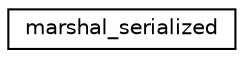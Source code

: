 digraph G
{
  edge [fontname="Helvetica",fontsize="10",labelfontname="Helvetica",labelfontsize="10"];
  node [fontname="Helvetica",fontsize="10",shape=record];
  rankdir="LR";
  Node1 [label="marshal_serialized",height=0.2,width=0.4,color="black", fillcolor="white", style="filled",URL="$structmarshal__serialized.html"];
}
